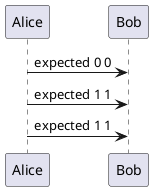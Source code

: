 {
  "sha1": "sdsus2doyuiha9qd4plb564f127uloo",
  "insertion": {
    "when": "2024-06-04T17:28:45.016Z",
    "user": "plantuml@gmail.com"
  }
}
@startuml
'!preprocessorV2
!$foo="er"
!define toto
Alice -> Bob : expected 0 %variable_exists('dummy')
Alice -> Bob : expected 1 %variable_exists('toto')
Alice -> Bob : expected 1 %variable_exists('$foo')
@enduml

